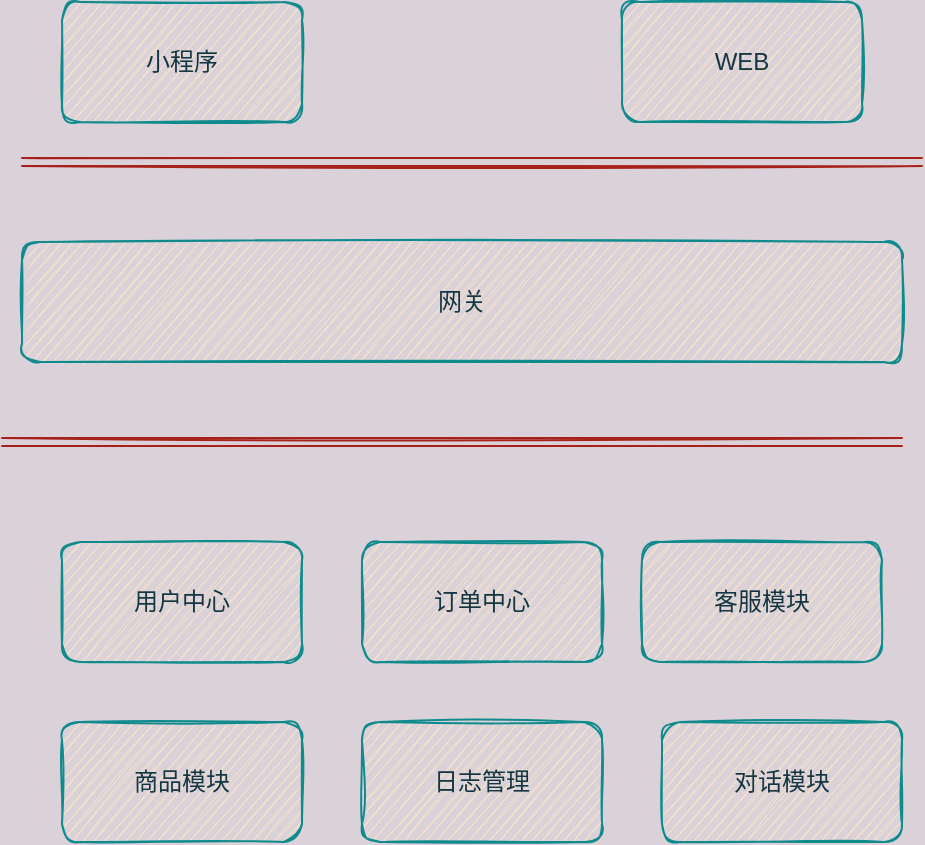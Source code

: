 <mxfile version="14.4.5" type="github">
  <diagram id="wYlke4VY2Ae1O9RU0sDJ" name="第 1 页">
    <mxGraphModel dx="1886" dy="969" grid="0" gridSize="10" guides="1" tooltips="1" connect="1" arrows="1" fold="1" page="1" pageScale="1" pageWidth="1169" pageHeight="827" background="#DAD2D8" math="0" shadow="0">
      <root>
        <mxCell id="0" />
        <mxCell id="1" parent="0" />
        <mxCell id="2S8JFcUNcYetvbFkob-V-1" value="小程序" style="rounded=1;whiteSpace=wrap;html=1;sketch=1;fillColor=#FAE5C7;strokeColor=#0F8B8D;fontColor=#143642;" vertex="1" parent="1">
          <mxGeometry x="260" y="60" width="120" height="60" as="geometry" />
        </mxCell>
        <mxCell id="2S8JFcUNcYetvbFkob-V-2" value="WEB" style="rounded=1;whiteSpace=wrap;html=1;sketch=1;fillColor=#FAE5C7;strokeColor=#0F8B8D;fontColor=#143642;" vertex="1" parent="1">
          <mxGeometry x="540" y="60" width="120" height="60" as="geometry" />
        </mxCell>
        <mxCell id="2S8JFcUNcYetvbFkob-V-8" value="" style="shape=link;html=1;sketch=1;strokeColor=#A8201A;fontColor=#143642;labelBackgroundColor=#DAD2D8;" edge="1" parent="1">
          <mxGeometry width="100" relative="1" as="geometry">
            <mxPoint x="240" y="140" as="sourcePoint" />
            <mxPoint x="690" y="140" as="targetPoint" />
          </mxGeometry>
        </mxCell>
        <mxCell id="2S8JFcUNcYetvbFkob-V-11" value="网关" style="rounded=1;whiteSpace=wrap;html=1;sketch=1;fillColor=#FAE5C7;strokeColor=#0F8B8D;fontColor=#143642;" vertex="1" parent="1">
          <mxGeometry x="240" y="180" width="440" height="60" as="geometry" />
        </mxCell>
        <mxCell id="2S8JFcUNcYetvbFkob-V-12" value="" style="shape=link;html=1;sketch=1;strokeColor=#A8201A;fontColor=#143642;labelBackgroundColor=#DAD2D8;" edge="1" parent="1">
          <mxGeometry width="100" relative="1" as="geometry">
            <mxPoint x="230" y="280" as="sourcePoint" />
            <mxPoint x="680" y="280" as="targetPoint" />
          </mxGeometry>
        </mxCell>
        <mxCell id="2S8JFcUNcYetvbFkob-V-14" value="用户中心" style="rounded=1;whiteSpace=wrap;html=1;sketch=1;fillColor=#FAE5C7;strokeColor=#0F8B8D;fontColor=#143642;" vertex="1" parent="1">
          <mxGeometry x="260" y="330" width="120" height="60" as="geometry" />
        </mxCell>
        <mxCell id="2S8JFcUNcYetvbFkob-V-15" value="订单中心" style="rounded=1;whiteSpace=wrap;html=1;sketch=1;fillColor=#FAE5C7;strokeColor=#0F8B8D;fontColor=#143642;" vertex="1" parent="1">
          <mxGeometry x="410" y="330" width="120" height="60" as="geometry" />
        </mxCell>
        <mxCell id="2S8JFcUNcYetvbFkob-V-16" value="客服模块" style="rounded=1;whiteSpace=wrap;html=1;sketch=1;fillColor=#FAE5C7;strokeColor=#0F8B8D;fontColor=#143642;" vertex="1" parent="1">
          <mxGeometry x="550" y="330" width="120" height="60" as="geometry" />
        </mxCell>
        <mxCell id="2S8JFcUNcYetvbFkob-V-17" value="商品模块" style="rounded=1;whiteSpace=wrap;html=1;sketch=1;fillColor=#FAE5C7;strokeColor=#0F8B8D;fontColor=#143642;" vertex="1" parent="1">
          <mxGeometry x="260" y="420" width="120" height="60" as="geometry" />
        </mxCell>
        <mxCell id="2S8JFcUNcYetvbFkob-V-18" value="日志管理" style="rounded=1;whiteSpace=wrap;html=1;sketch=1;fillColor=#FAE5C7;strokeColor=#0F8B8D;fontColor=#143642;" vertex="1" parent="1">
          <mxGeometry x="410" y="420" width="120" height="60" as="geometry" />
        </mxCell>
        <mxCell id="2S8JFcUNcYetvbFkob-V-19" value="对话模块" style="rounded=1;whiteSpace=wrap;html=1;sketch=1;fillColor=#FAE5C7;strokeColor=#0F8B8D;fontColor=#143642;" vertex="1" parent="1">
          <mxGeometry x="560" y="420" width="120" height="60" as="geometry" />
        </mxCell>
      </root>
    </mxGraphModel>
  </diagram>
</mxfile>
